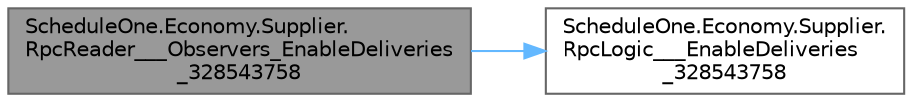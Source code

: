 digraph "ScheduleOne.Economy.Supplier.RpcReader___Observers_EnableDeliveries_328543758"
{
 // LATEX_PDF_SIZE
  bgcolor="transparent";
  edge [fontname=Helvetica,fontsize=10,labelfontname=Helvetica,labelfontsize=10];
  node [fontname=Helvetica,fontsize=10,shape=box,height=0.2,width=0.4];
  rankdir="LR";
  Node1 [id="Node000001",label="ScheduleOne.Economy.Supplier.\lRpcReader___Observers_EnableDeliveries\l_328543758",height=0.2,width=0.4,color="gray40", fillcolor="grey60", style="filled", fontcolor="black",tooltip=" "];
  Node1 -> Node2 [id="edge1_Node000001_Node000002",color="steelblue1",style="solid",tooltip=" "];
  Node2 [id="Node000002",label="ScheduleOne.Economy.Supplier.\lRpcLogic___EnableDeliveries\l_328543758",height=0.2,width=0.4,color="grey40", fillcolor="white", style="filled",URL="$class_schedule_one_1_1_economy_1_1_supplier.html#afc98da06e5104fa36b3b051b105a500e",tooltip=" "];
}
